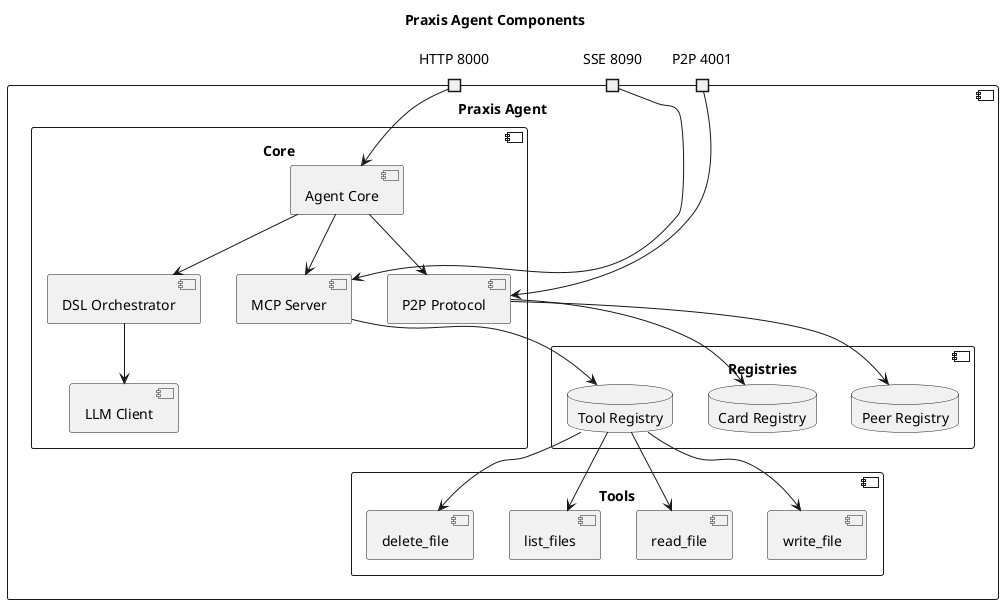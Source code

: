 @startuml
title Praxis Agent Components

component "Praxis Agent" {
  
  port "HTTP 8000" as HTTP
  port "P2P 4001" as P2PPort
  port "SSE 8090" as SSE
  
  component "Core" {
    [Agent Core] as AgentCore
    [DSL Orchestrator] as DSL
    [MCP Server] as MCP
    [P2P Protocol] as Proto
    [LLM Client] as LLM
  }
  
  component "Registries" {
    database "Tool Registry" as ToolReg
    database "Peer Registry" as PeerReg
    database "Card Registry" as CardReg
  }
  
  component "Tools" {
    [write_file] as T1
    [read_file] as T2
    [list_files] as T3
    [delete_file] as T4
  }
  
  HTTP --> AgentCore
  P2PPort --> Proto
  SSE --> MCP
  
  AgentCore --> DSL
  AgentCore --> MCP
  AgentCore --> Proto
  DSL --> LLM
  
  Proto --> PeerReg
  Proto --> CardReg
  MCP --> ToolReg
  
  ToolReg --> T1
  ToolReg --> T2
  ToolReg --> T3
  ToolReg --> T4
}

@enduml